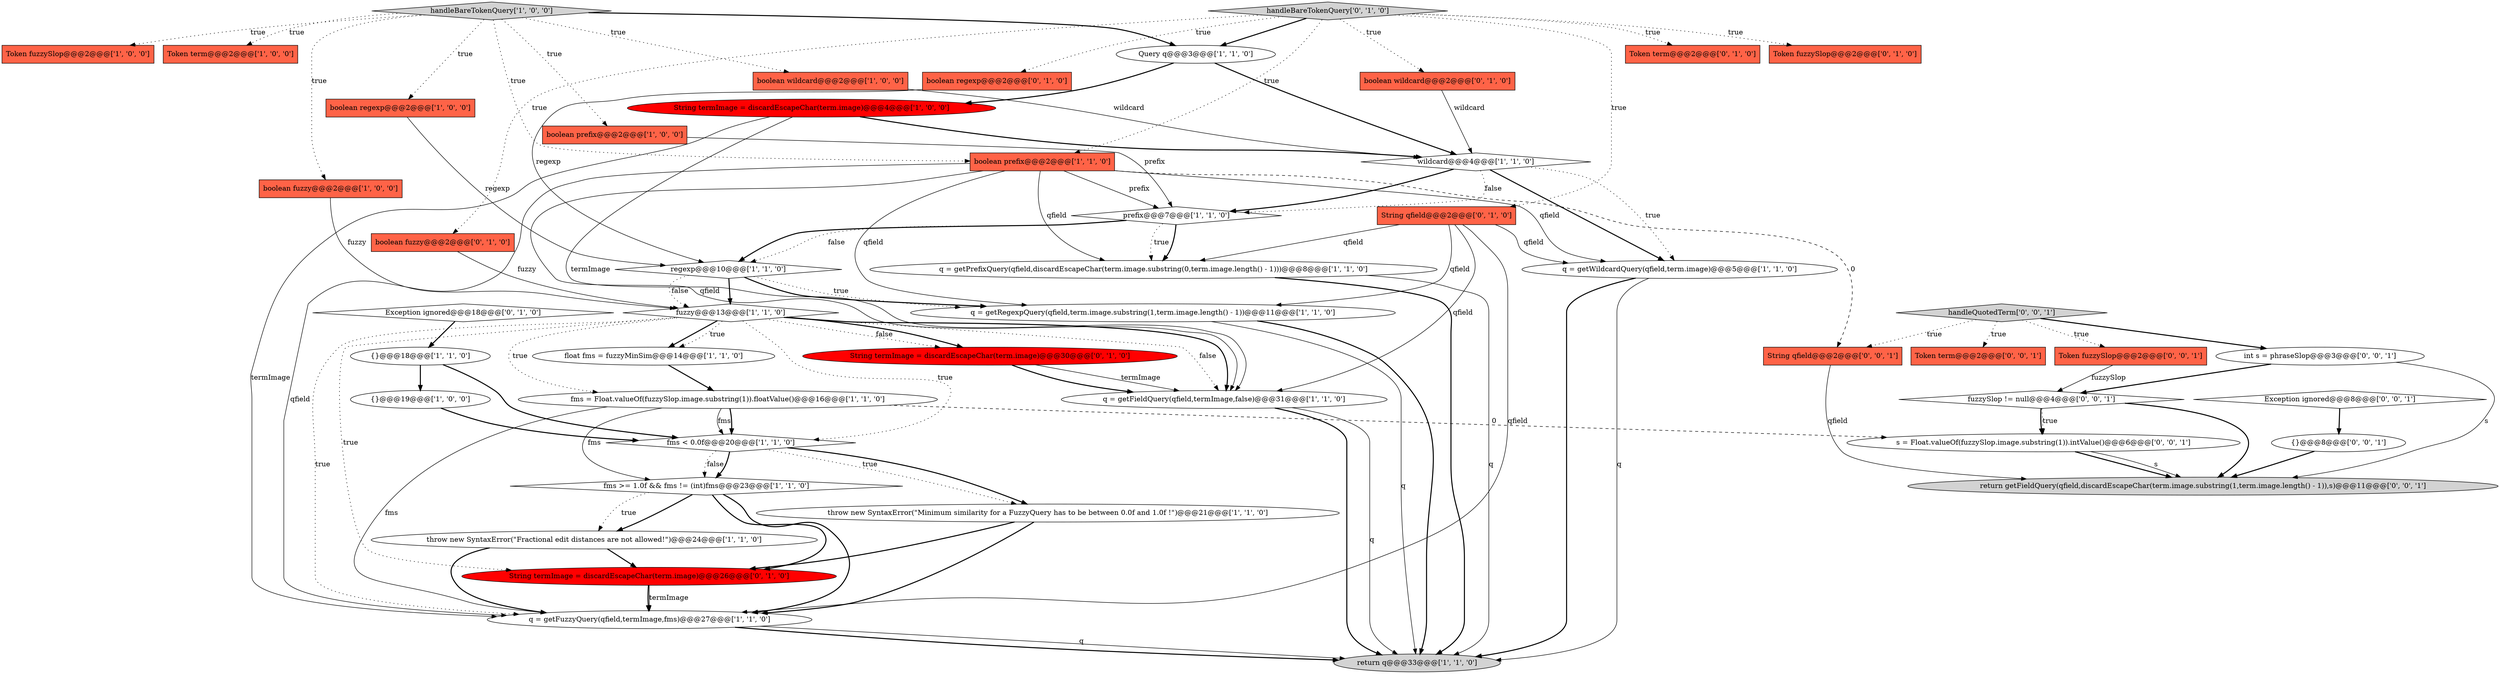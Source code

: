 digraph {
12 [style = filled, label = "return q@@@33@@@['1', '1', '0']", fillcolor = lightgray, shape = ellipse image = "AAA0AAABBB1BBB"];
5 [style = filled, label = "boolean wildcard@@@2@@@['1', '0', '0']", fillcolor = tomato, shape = box image = "AAA0AAABBB1BBB"];
38 [style = filled, label = "return getFieldQuery(qfield,discardEscapeChar(term.image.substring(1,term.image.length() - 1)),s)@@@11@@@['0', '0', '1']", fillcolor = lightgray, shape = ellipse image = "AAA0AAABBB3BBB"];
18 [style = filled, label = "handleBareTokenQuery['1', '0', '0']", fillcolor = lightgray, shape = diamond image = "AAA0AAABBB1BBB"];
0 [style = filled, label = "wildcard@@@4@@@['1', '1', '0']", fillcolor = white, shape = diamond image = "AAA0AAABBB1BBB"];
16 [style = filled, label = "fms < 0.0f@@@20@@@['1', '1', '0']", fillcolor = white, shape = diamond image = "AAA0AAABBB1BBB"];
40 [style = filled, label = "fuzzySlop != null@@@4@@@['0', '0', '1']", fillcolor = white, shape = diamond image = "AAA0AAABBB3BBB"];
15 [style = filled, label = "Token fuzzySlop@@@2@@@['1', '0', '0']", fillcolor = tomato, shape = box image = "AAA0AAABBB1BBB"];
44 [style = filled, label = "String qfield@@@2@@@['0', '0', '1']", fillcolor = tomato, shape = box image = "AAA0AAABBB3BBB"];
9 [style = filled, label = "q = getFuzzyQuery(qfield,termImage,fms)@@@27@@@['1', '1', '0']", fillcolor = white, shape = ellipse image = "AAA0AAABBB1BBB"];
11 [style = filled, label = "boolean prefix@@@2@@@['1', '0', '0']", fillcolor = tomato, shape = box image = "AAA0AAABBB1BBB"];
34 [style = filled, label = "boolean regexp@@@2@@@['0', '1', '0']", fillcolor = tomato, shape = box image = "AAA0AAABBB2BBB"];
33 [style = filled, label = "String termImage = discardEscapeChar(term.image)@@@26@@@['0', '1', '0']", fillcolor = red, shape = ellipse image = "AAA1AAABBB2BBB"];
29 [style = filled, label = "Exception ignored@@@18@@@['0', '1', '0']", fillcolor = white, shape = diamond image = "AAA0AAABBB2BBB"];
21 [style = filled, label = "q = getWildcardQuery(qfield,term.image)@@@5@@@['1', '1', '0']", fillcolor = white, shape = ellipse image = "AAA0AAABBB1BBB"];
19 [style = filled, label = "throw new SyntaxError(\"Fractional edit distances are not allowed!\")@@@24@@@['1', '1', '0']", fillcolor = white, shape = ellipse image = "AAA0AAABBB1BBB"];
14 [style = filled, label = "regexp@@@10@@@['1', '1', '0']", fillcolor = white, shape = diamond image = "AAA0AAABBB1BBB"];
8 [style = filled, label = "fuzzy@@@13@@@['1', '1', '0']", fillcolor = white, shape = diamond image = "AAA0AAABBB1BBB"];
23 [style = filled, label = "Query q@@@3@@@['1', '1', '0']", fillcolor = white, shape = ellipse image = "AAA0AAABBB1BBB"];
24 [style = filled, label = "q = getFieldQuery(qfield,termImage,false)@@@31@@@['1', '1', '0']", fillcolor = white, shape = ellipse image = "AAA0AAABBB1BBB"];
26 [style = filled, label = "boolean prefix@@@2@@@['1', '1', '0']", fillcolor = tomato, shape = box image = "AAA0AAABBB1BBB"];
32 [style = filled, label = "handleBareTokenQuery['0', '1', '0']", fillcolor = lightgray, shape = diamond image = "AAA0AAABBB2BBB"];
47 [style = filled, label = "int s = phraseSlop@@@3@@@['0', '0', '1']", fillcolor = white, shape = ellipse image = "AAA0AAABBB3BBB"];
42 [style = filled, label = "{}@@@8@@@['0', '0', '1']", fillcolor = white, shape = ellipse image = "AAA0AAABBB3BBB"];
36 [style = filled, label = "Token term@@@2@@@['0', '1', '0']", fillcolor = tomato, shape = box image = "AAA0AAABBB2BBB"];
17 [style = filled, label = "throw new SyntaxError(\"Minimum similarity for a FuzzyQuery has to be between 0.0f and 1.0f !\")@@@21@@@['1', '1', '0']", fillcolor = white, shape = ellipse image = "AAA0AAABBB1BBB"];
35 [style = filled, label = "Token fuzzySlop@@@2@@@['0', '1', '0']", fillcolor = tomato, shape = box image = "AAA0AAABBB2BBB"];
27 [style = filled, label = "{}@@@18@@@['1', '1', '0']", fillcolor = white, shape = ellipse image = "AAA0AAABBB1BBB"];
28 [style = filled, label = "String termImage = discardEscapeChar(term.image)@@@30@@@['0', '1', '0']", fillcolor = red, shape = ellipse image = "AAA1AAABBB2BBB"];
30 [style = filled, label = "String qfield@@@2@@@['0', '1', '0']", fillcolor = tomato, shape = box image = "AAA0AAABBB2BBB"];
45 [style = filled, label = "s = Float.valueOf(fuzzySlop.image.substring(1)).intValue()@@@6@@@['0', '0', '1']", fillcolor = white, shape = ellipse image = "AAA0AAABBB3BBB"];
2 [style = filled, label = "q = getRegexpQuery(qfield,term.image.substring(1,term.image.length() - 1))@@@11@@@['1', '1', '0']", fillcolor = white, shape = ellipse image = "AAA0AAABBB1BBB"];
31 [style = filled, label = "boolean wildcard@@@2@@@['0', '1', '0']", fillcolor = tomato, shape = box image = "AAA0AAABBB2BBB"];
20 [style = filled, label = "boolean fuzzy@@@2@@@['1', '0', '0']", fillcolor = tomato, shape = box image = "AAA0AAABBB1BBB"];
22 [style = filled, label = "q = getPrefixQuery(qfield,discardEscapeChar(term.image.substring(0,term.image.length() - 1)))@@@8@@@['1', '1', '0']", fillcolor = white, shape = ellipse image = "AAA0AAABBB1BBB"];
46 [style = filled, label = "Exception ignored@@@8@@@['0', '0', '1']", fillcolor = white, shape = diamond image = "AAA0AAABBB3BBB"];
4 [style = filled, label = "{}@@@19@@@['1', '0', '0']", fillcolor = white, shape = ellipse image = "AAA0AAABBB1BBB"];
10 [style = filled, label = "fms >= 1.0f && fms != (int)fms@@@23@@@['1', '1', '0']", fillcolor = white, shape = diamond image = "AAA0AAABBB1BBB"];
7 [style = filled, label = "prefix@@@7@@@['1', '1', '0']", fillcolor = white, shape = diamond image = "AAA0AAABBB1BBB"];
6 [style = filled, label = "fms = Float.valueOf(fuzzySlop.image.substring(1)).floatValue()@@@16@@@['1', '1', '0']", fillcolor = white, shape = ellipse image = "AAA0AAABBB1BBB"];
37 [style = filled, label = "boolean fuzzy@@@2@@@['0', '1', '0']", fillcolor = tomato, shape = box image = "AAA0AAABBB2BBB"];
3 [style = filled, label = "boolean regexp@@@2@@@['1', '0', '0']", fillcolor = tomato, shape = box image = "AAA0AAABBB1BBB"];
39 [style = filled, label = "Token term@@@2@@@['0', '0', '1']", fillcolor = tomato, shape = box image = "AAA0AAABBB3BBB"];
1 [style = filled, label = "float fms = fuzzyMinSim@@@14@@@['1', '1', '0']", fillcolor = white, shape = ellipse image = "AAA0AAABBB1BBB"];
41 [style = filled, label = "handleQuotedTerm['0', '0', '1']", fillcolor = lightgray, shape = diamond image = "AAA0AAABBB3BBB"];
25 [style = filled, label = "String termImage = discardEscapeChar(term.image)@@@4@@@['1', '0', '0']", fillcolor = red, shape = ellipse image = "AAA1AAABBB1BBB"];
13 [style = filled, label = "Token term@@@2@@@['1', '0', '0']", fillcolor = tomato, shape = box image = "AAA0AAABBB1BBB"];
43 [style = filled, label = "Token fuzzySlop@@@2@@@['0', '0', '1']", fillcolor = tomato, shape = box image = "AAA0AAABBB3BBB"];
32->23 [style = bold, label=""];
26->24 [style = solid, label="qfield"];
30->21 [style = solid, label="qfield"];
20->8 [style = solid, label="fuzzy"];
10->19 [style = bold, label=""];
17->9 [style = bold, label=""];
16->17 [style = dotted, label="true"];
8->28 [style = dotted, label="false"];
8->16 [style = dotted, label="true"];
18->15 [style = dotted, label="true"];
43->40 [style = solid, label="fuzzySlop"];
18->20 [style = dotted, label="true"];
40->38 [style = bold, label=""];
6->16 [style = solid, label="fms"];
7->14 [style = bold, label=""];
8->1 [style = bold, label=""];
0->21 [style = dotted, label="true"];
19->9 [style = bold, label=""];
7->14 [style = dotted, label="false"];
0->7 [style = dotted, label="false"];
45->38 [style = bold, label=""];
18->3 [style = dotted, label="true"];
32->30 [style = dotted, label="true"];
41->43 [style = dotted, label="true"];
26->22 [style = solid, label="qfield"];
32->37 [style = dotted, label="true"];
4->16 [style = bold, label=""];
18->13 [style = dotted, label="true"];
16->10 [style = dotted, label="false"];
26->21 [style = solid, label="qfield"];
8->28 [style = bold, label=""];
23->25 [style = bold, label=""];
46->42 [style = bold, label=""];
14->2 [style = dotted, label="true"];
32->35 [style = dotted, label="true"];
37->8 [style = solid, label="fuzzy"];
26->7 [style = solid, label="prefix"];
8->24 [style = dotted, label="false"];
0->21 [style = bold, label=""];
16->17 [style = bold, label=""];
32->36 [style = dotted, label="true"];
27->16 [style = bold, label=""];
47->38 [style = solid, label="s"];
26->44 [style = dashed, label="0"];
6->10 [style = solid, label="fms"];
0->7 [style = bold, label=""];
29->27 [style = bold, label=""];
18->11 [style = dotted, label="true"];
26->2 [style = solid, label="qfield"];
8->33 [style = dotted, label="true"];
6->45 [style = dashed, label="0"];
18->26 [style = dotted, label="true"];
6->9 [style = solid, label="fms"];
28->24 [style = bold, label=""];
14->8 [style = bold, label=""];
18->5 [style = dotted, label="true"];
7->22 [style = dotted, label="true"];
25->24 [style = solid, label="termImage"];
31->0 [style = solid, label="wildcard"];
42->38 [style = bold, label=""];
32->31 [style = dotted, label="true"];
28->24 [style = solid, label="termImage"];
8->24 [style = bold, label=""];
22->12 [style = solid, label="q"];
25->0 [style = bold, label=""];
19->33 [style = bold, label=""];
24->12 [style = bold, label=""];
3->14 [style = solid, label="regexp"];
18->23 [style = bold, label=""];
32->34 [style = dotted, label="true"];
47->40 [style = bold, label=""];
2->12 [style = solid, label="q"];
21->12 [style = solid, label="q"];
23->0 [style = bold, label=""];
9->12 [style = solid, label="q"];
11->7 [style = solid, label="prefix"];
21->12 [style = bold, label=""];
5->0 [style = solid, label="wildcard"];
7->22 [style = bold, label=""];
25->9 [style = solid, label="termImage"];
1->6 [style = bold, label=""];
8->6 [style = dotted, label="true"];
30->22 [style = solid, label="qfield"];
14->8 [style = dotted, label="false"];
10->19 [style = dotted, label="true"];
14->2 [style = bold, label=""];
10->9 [style = bold, label=""];
9->12 [style = bold, label=""];
10->33 [style = bold, label=""];
41->47 [style = bold, label=""];
8->9 [style = dotted, label="true"];
41->44 [style = dotted, label="true"];
30->2 [style = solid, label="qfield"];
24->12 [style = solid, label="q"];
16->10 [style = bold, label=""];
30->24 [style = solid, label="qfield"];
17->33 [style = bold, label=""];
41->39 [style = dotted, label="true"];
33->9 [style = bold, label=""];
2->12 [style = bold, label=""];
45->38 [style = solid, label="s"];
33->9 [style = solid, label="termImage"];
8->1 [style = dotted, label="true"];
27->4 [style = bold, label=""];
6->16 [style = bold, label=""];
22->12 [style = bold, label=""];
26->9 [style = solid, label="qfield"];
44->38 [style = solid, label="qfield"];
34->14 [style = solid, label="regexp"];
32->26 [style = dotted, label="true"];
40->45 [style = bold, label=""];
40->45 [style = dotted, label="true"];
30->9 [style = solid, label="qfield"];
}
